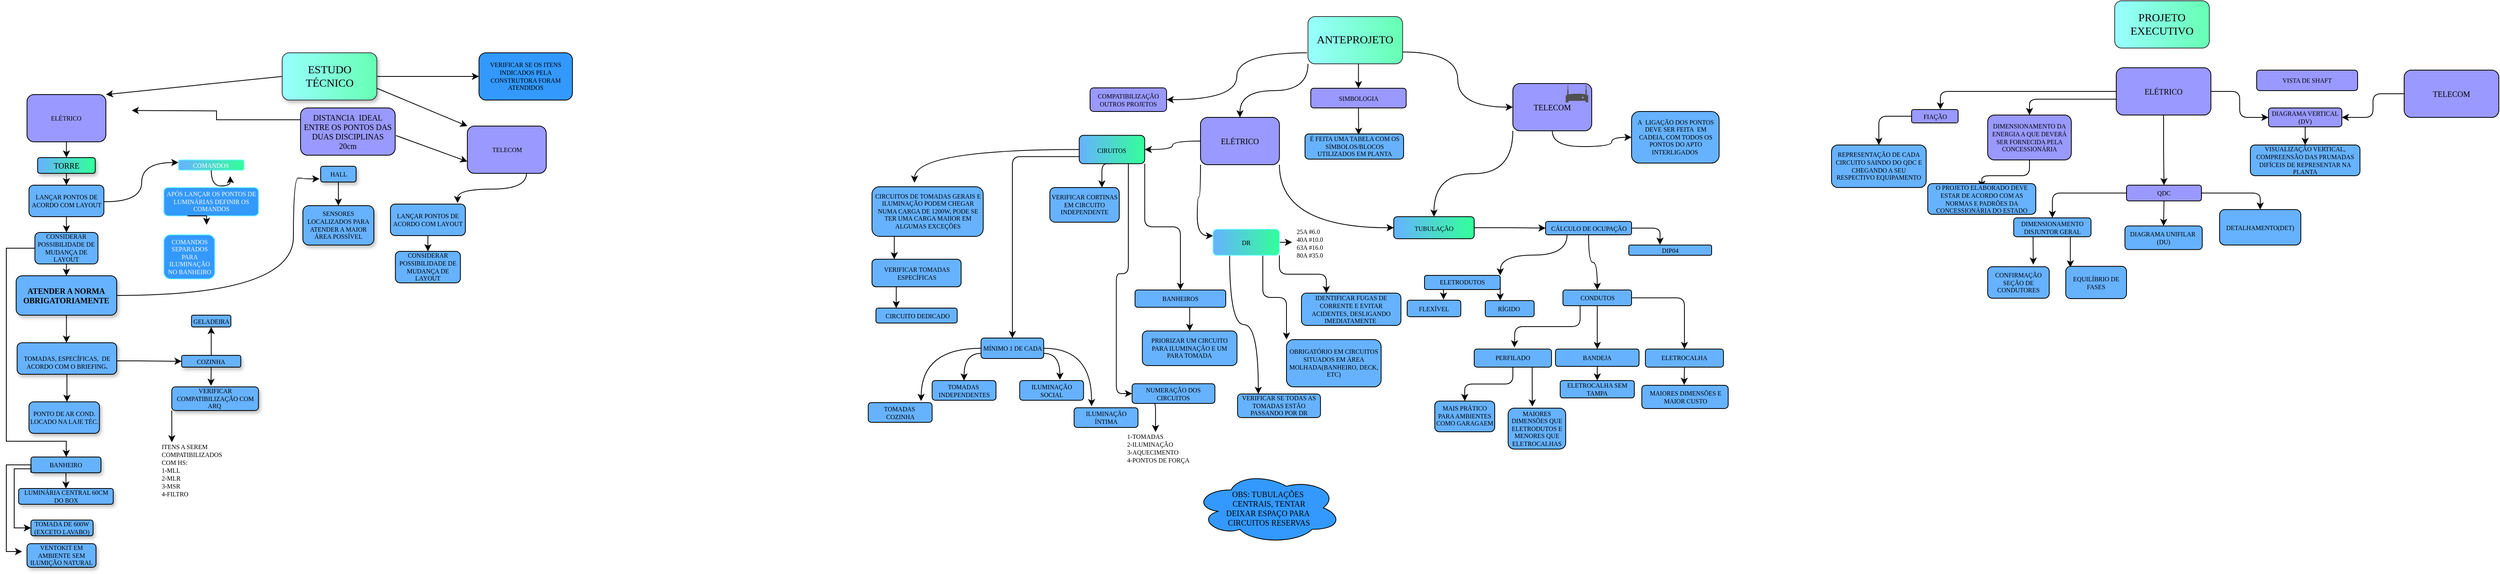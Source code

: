 <mxfile version="20.2.8" type="github">
  <diagram name="Page-1" id="74e2e168-ea6b-b213-b513-2b3c1d86103e">
    <mxGraphModel dx="2206" dy="-231" grid="0" gridSize="10" guides="1" tooltips="1" connect="1" arrows="1" fold="1" page="1" pageScale="1" pageWidth="1100" pageHeight="850" background="none" math="0" shadow="0">
      <root>
        <mxCell id="0" />
        <mxCell id="1" parent="0" />
        <mxCell id="77e6c97f196da883-8" value="ELÉTRICO" style="rounded=1;whiteSpace=wrap;html=1;shadow=0;labelBackgroundColor=none;strokeWidth=1;fontFamily=Verdana;fontSize=8;align=center;sketch=0;fillColor=#9999FF;gradientColor=none;gradientDirection=east;" parent="1" vertex="1">
          <mxGeometry x="-1056.77" y="995" width="100" height="60" as="geometry" />
        </mxCell>
        <mxCell id="77e6c97f196da883-12" value="CONSIDERAR POSSIBILIDADE DE MUDANÇA DE LAYOUT" style="rounded=1;whiteSpace=wrap;html=1;shadow=0;labelBackgroundColor=none;strokeWidth=1;fontFamily=Verdana;fontSize=8;align=center;fillColor=#66B2FF;gradientColor=none;gradientDirection=east;" parent="1" vertex="1">
          <mxGeometry x="-1046.77" y="1170" width="80" height="40" as="geometry" />
        </mxCell>
        <mxCell id="_DbIRMYSHlHVo-eN8sxW-10" value="LANÇAR PONTOS DE ACORDO COM LAYOUT" style="rounded=1;whiteSpace=wrap;html=1;shadow=0;labelBackgroundColor=none;strokeWidth=1;fontFamily=Verdana;fontSize=8;align=center;fillColor=#66B2FF;gradientColor=none;gradientDirection=east;" parent="1" vertex="1">
          <mxGeometry x="-1054.27" y="1110" width="95" height="40" as="geometry" />
        </mxCell>
        <mxCell id="_DbIRMYSHlHVo-eN8sxW-18" value="" style="endArrow=classic;html=1;rounded=0;exitX=0.5;exitY=1;exitDx=0;exitDy=0;entryX=0.5;entryY=0;entryDx=0;entryDy=0;" parent="1" source="77e6c97f196da883-8" target="_DbIRMYSHlHVo-eN8sxW-55" edge="1">
          <mxGeometry width="50" height="50" relative="1" as="geometry">
            <mxPoint x="-1016.77" y="1095" as="sourcePoint" />
            <mxPoint x="-966.77" y="1045" as="targetPoint" />
          </mxGeometry>
        </mxCell>
        <mxCell id="_DbIRMYSHlHVo-eN8sxW-19" value="" style="endArrow=classic;html=1;rounded=0;exitX=0.5;exitY=1;exitDx=0;exitDy=0;entryX=0.5;entryY=0;entryDx=0;entryDy=0;" parent="1" source="_DbIRMYSHlHVo-eN8sxW-10" target="77e6c97f196da883-12" edge="1">
          <mxGeometry width="50" height="50" relative="1" as="geometry">
            <mxPoint x="-766.77" y="1120" as="sourcePoint" />
            <mxPoint x="-716.77" y="1070" as="targetPoint" />
          </mxGeometry>
        </mxCell>
        <mxCell id="_DbIRMYSHlHVo-eN8sxW-25" value="&lt;font style=&quot;font-size: 10px;&quot; face=&quot;Verdana&quot;&gt;ATENDER A NORMA OBRIGATORIAMENTE&lt;/font&gt;" style="rounded=1;whiteSpace=wrap;html=1;shadow=1;sketch=0;glass=3;fontStyle=1;fontSize=8;fontFamily=Verdana;fillColor=#66B2FF;gradientColor=none;gradientDirection=east;" parent="1" vertex="1">
          <mxGeometry x="-1070.52" y="1225" width="127.5" height="50" as="geometry" />
        </mxCell>
        <mxCell id="_DbIRMYSHlHVo-eN8sxW-26" value="" style="endArrow=classic;html=1;rounded=0;exitX=0.5;exitY=1;exitDx=0;exitDy=0;entryX=0.5;entryY=0;entryDx=0;entryDy=0;" parent="1" source="77e6c97f196da883-12" target="_DbIRMYSHlHVo-eN8sxW-25" edge="1">
          <mxGeometry width="50" height="50" relative="1" as="geometry">
            <mxPoint x="-766.77" y="1220" as="sourcePoint" />
            <mxPoint x="-716.77" y="1170" as="targetPoint" />
          </mxGeometry>
        </mxCell>
        <mxCell id="_DbIRMYSHlHVo-eN8sxW-32" value="" style="endArrow=classic;html=1;rounded=0;exitX=0.5;exitY=1;exitDx=0;exitDy=0;" parent="1" source="_DbIRMYSHlHVo-eN8sxW-25" edge="1">
          <mxGeometry width="50" height="50" relative="1" as="geometry">
            <mxPoint x="-846.77" y="1280" as="sourcePoint" />
            <mxPoint x="-1006.77" y="1310" as="targetPoint" />
          </mxGeometry>
        </mxCell>
        <mxCell id="_DbIRMYSHlHVo-eN8sxW-66" value="" style="edgeStyle=orthogonalEdgeStyle;rounded=0;orthogonalLoop=1;jettySize=auto;html=1;fontFamily=Verdana;fontSize=7;" parent="1" source="_DbIRMYSHlHVo-eN8sxW-49" target="_DbIRMYSHlHVo-eN8sxW-65" edge="1">
          <mxGeometry relative="1" as="geometry">
            <Array as="points">
              <mxPoint x="-1005.77" y="1375" />
              <mxPoint x="-1005.77" y="1375" />
            </Array>
          </mxGeometry>
        </mxCell>
        <mxCell id="_DbIRMYSHlHVo-eN8sxW-49" value="&lt;h4&gt;&lt;font style=&quot;background-color: initial; font-weight: normal;&quot;&gt;&lt;br&gt;&lt;/font&gt;&lt;/h4&gt;&lt;h4&gt;&lt;font style=&quot;background-color: initial; font-weight: normal;&quot;&gt;TOMADAS, ESPECÍFICAS,&amp;nbsp; DE ACORDO COM O BRIEFING&lt;/font&gt;&lt;b style=&quot;background-color: initial;&quot;&gt;.&lt;/b&gt;&lt;br&gt;&lt;/h4&gt;&lt;div&gt;&lt;br style=&quot;font-family: Helvetica; font-size: 12px; text-align: left;&quot;&gt;&lt;/div&gt;" style="rounded=1;whiteSpace=wrap;html=1;shadow=1;glass=0;sketch=0;fillStyle=solid;fontFamily=Verdana;fontSize=8;fillColor=#66B2FF;gradientColor=none;gradientDirection=east;" parent="1" vertex="1">
          <mxGeometry x="-1069.27" y="1310" width="126.25" height="40" as="geometry" />
        </mxCell>
        <mxCell id="_DbIRMYSHlHVo-eN8sxW-55" value="&lt;font style=&quot;font-size: 10px;&quot; face=&quot;Verdana&quot;&gt;TORRE&lt;/font&gt;" style="rounded=1;whiteSpace=wrap;html=1;shadow=1;glass=0;sketch=0;fillStyle=solid;fontFamily=Tahoma;fontSize=14;fillColor=#66B2FF;gradientColor=#33FF99;gradientDirection=east;" parent="1" vertex="1">
          <mxGeometry x="-1043.33" y="1075" width="73.12" height="20" as="geometry" />
        </mxCell>
        <mxCell id="_DbIRMYSHlHVo-eN8sxW-56" style="edgeStyle=orthogonalEdgeStyle;rounded=0;orthogonalLoop=1;jettySize=auto;html=1;exitX=0.5;exitY=1;exitDx=0;exitDy=0;fontFamily=Verdana;fontSize=8;entryX=0.5;entryY=0;entryDx=0;entryDy=0;" parent="1" source="_DbIRMYSHlHVo-eN8sxW-55" target="_DbIRMYSHlHVo-eN8sxW-10" edge="1">
          <mxGeometry relative="1" as="geometry">
            <mxPoint x="-936.77" y="1115" as="targetPoint" />
          </mxGeometry>
        </mxCell>
        <mxCell id="_DbIRMYSHlHVo-eN8sxW-65" value="PONTO DE AR COND. LOCADO NA LAJE TÉC." style="rounded=1;whiteSpace=wrap;html=1;shadow=1;glass=0;sketch=0;fillStyle=solid;fontFamily=Verdana;fontSize=8;align=center;fillColor=#66B2FF;gradientColor=none;gradientDirection=east;" parent="1" vertex="1">
          <mxGeometry x="-1054.27" y="1385" width="89.37" height="40" as="geometry" />
        </mxCell>
        <mxCell id="_DbIRMYSHlHVo-eN8sxW-69" value="&lt;font style=&quot;font-size: 8px;&quot;&gt;BANHEIRO&lt;/font&gt;" style="rounded=1;whiteSpace=wrap;html=1;shadow=1;glass=0;sketch=0;fillStyle=solid;fontFamily=Verdana;fontSize=8;fillColor=#66B2FF;gradientColor=none;gradientDirection=east;" parent="1" vertex="1">
          <mxGeometry x="-1051.77" y="1455" width="88.77" height="20" as="geometry" />
        </mxCell>
        <mxCell id="_DbIRMYSHlHVo-eN8sxW-73" style="edgeStyle=orthogonalEdgeStyle;rounded=0;orthogonalLoop=1;jettySize=auto;html=1;fontFamily=Verdana;fontSize=7;exitX=0;exitY=0.5;exitDx=0;exitDy=0;" parent="1" source="77e6c97f196da883-12" target="_DbIRMYSHlHVo-eN8sxW-69" edge="1">
          <mxGeometry relative="1" as="geometry">
            <mxPoint x="-963.02" y="1475" as="targetPoint" />
            <mxPoint x="-1043.02" y="1085" as="sourcePoint" />
            <Array as="points">
              <mxPoint x="-1083" y="1190" />
              <mxPoint x="-1083" y="1435" />
              <mxPoint x="-1007" y="1435" />
            </Array>
          </mxGeometry>
        </mxCell>
        <mxCell id="_DbIRMYSHlHVo-eN8sxW-75" value="LUMINÁRIA CENTRAL 60CM DO BOX" style="rounded=1;whiteSpace=wrap;html=1;shadow=1;glass=0;sketch=0;fillStyle=solid;fontFamily=Verdana;fontSize=8;fillColor=#66B2FF;gradientColor=none;gradientDirection=east;" parent="1" vertex="1">
          <mxGeometry x="-1067.38" y="1495" width="120" height="20" as="geometry" />
        </mxCell>
        <mxCell id="_DbIRMYSHlHVo-eN8sxW-77" value="VENTOKIT EM AMBIENTE SEM ILUMIÇÃO NATURAL" style="rounded=1;whiteSpace=wrap;html=1;shadow=1;glass=0;sketch=0;fillStyle=solid;fontFamily=Verdana;fontSize=8;fillColor=#66B2FF;gradientColor=none;gradientDirection=east;" parent="1" vertex="1">
          <mxGeometry x="-1056.77" y="1565" width="87.52" height="30" as="geometry" />
        </mxCell>
        <mxCell id="_DbIRMYSHlHVo-eN8sxW-76" style="edgeStyle=orthogonalEdgeStyle;rounded=0;orthogonalLoop=1;jettySize=auto;html=1;exitX=0;exitY=1;exitDx=0;exitDy=0;fontFamily=Verdana;fontSize=8;" parent="1" source="_DbIRMYSHlHVo-eN8sxW-69" edge="1">
          <mxGeometry relative="1" as="geometry">
            <mxPoint x="-1063" y="1575" as="targetPoint" />
            <Array as="points">
              <mxPoint x="-1052" y="1465" />
              <mxPoint x="-1083" y="1465" />
              <mxPoint x="-1083" y="1575" />
            </Array>
          </mxGeometry>
        </mxCell>
        <mxCell id="_DbIRMYSHlHVo-eN8sxW-79" value="TOMADA DE 600W (EXCETO LAVABO)" style="rounded=1;whiteSpace=wrap;html=1;shadow=1;glass=0;sketch=0;fillStyle=solid;fontFamily=Verdana;fontSize=8;fillColor=#66B2FF;gradientColor=none;gradientDirection=east;" parent="1" vertex="1">
          <mxGeometry x="-1051.77" y="1535" width="78.77" height="20" as="geometry" />
        </mxCell>
        <mxCell id="_DbIRMYSHlHVo-eN8sxW-78" style="edgeStyle=orthogonalEdgeStyle;rounded=0;orthogonalLoop=1;jettySize=auto;html=1;exitX=0;exitY=0.75;exitDx=0;exitDy=0;fontFamily=Verdana;fontSize=8;entryX=0;entryY=0.5;entryDx=0;entryDy=0;" parent="1" source="_DbIRMYSHlHVo-eN8sxW-69" target="_DbIRMYSHlHVo-eN8sxW-79" edge="1">
          <mxGeometry relative="1" as="geometry">
            <mxPoint x="-1073" y="1555" as="targetPoint" />
            <Array as="points">
              <mxPoint x="-1073" y="1470" />
              <mxPoint x="-1073" y="1545" />
            </Array>
          </mxGeometry>
        </mxCell>
        <mxCell id="_DbIRMYSHlHVo-eN8sxW-74" style="edgeStyle=orthogonalEdgeStyle;rounded=0;orthogonalLoop=1;jettySize=auto;html=1;exitX=0.5;exitY=1;exitDx=0;exitDy=0;fontFamily=Verdana;fontSize=8;entryX=0.5;entryY=0;entryDx=0;entryDy=0;" parent="1" source="_DbIRMYSHlHVo-eN8sxW-69" target="_DbIRMYSHlHVo-eN8sxW-75" edge="1">
          <mxGeometry relative="1" as="geometry">
            <mxPoint x="-997.379" y="1455" as="targetPoint" />
          </mxGeometry>
        </mxCell>
        <mxCell id="_DbIRMYSHlHVo-eN8sxW-250" style="edgeStyle=orthogonalEdgeStyle;curved=1;orthogonalLoop=1;jettySize=auto;html=1;exitX=1;exitY=0.5;exitDx=0;exitDy=0;entryX=0;entryY=0.25;entryDx=0;entryDy=0;fontFamily=Verdana;fontSize=8;fontColor=#FFFAFD;" parent="1" target="_DbIRMYSHlHVo-eN8sxW-248" edge="1">
          <mxGeometry relative="1" as="geometry">
            <mxPoint x="-959" y="1131" as="sourcePoint" />
          </mxGeometry>
        </mxCell>
        <mxCell id="_DbIRMYSHlHVo-eN8sxW-248" value="COMANDOS" style="rounded=1;whiteSpace=wrap;html=1;strokeColor=#66FFFF;fontFamily=Verdana;fontSize=8;fontColor=#FFFAFD;fillColor=#66B2FF;gradientColor=#33FF99;gradientDirection=east;" parent="1" vertex="1">
          <mxGeometry x="-864.75" y="1078" width="83" height="13" as="geometry" />
        </mxCell>
        <mxCell id="_DbIRMYSHlHVo-eN8sxW-86" value="COZINHA" style="rounded=1;whiteSpace=wrap;html=1;shadow=1;glass=0;sketch=0;fillStyle=solid;fontFamily=Verdana;fontSize=8;fillColor=#66B2FF;gradientColor=none;gradientDirection=east;" parent="1" vertex="1">
          <mxGeometry x="-860.75" y="1326" width="75" height="15" as="geometry" />
        </mxCell>
        <mxCell id="_DbIRMYSHlHVo-eN8sxW-91" value="VERIFICAR COMPATIBILIZAÇÃO COM ARQ&amp;nbsp;" style="rounded=1;whiteSpace=wrap;html=1;shadow=1;glass=0;sketch=0;fillStyle=solid;fontFamily=Verdana;fontSize=8;fillColor=#66B2FF;gradientColor=none;gradientDirection=east;" parent="1" vertex="1">
          <mxGeometry x="-873.25" y="1366" width="110" height="30" as="geometry" />
        </mxCell>
        <mxCell id="_DbIRMYSHlHVo-eN8sxW-90" style="edgeStyle=orthogonalEdgeStyle;rounded=0;orthogonalLoop=1;jettySize=auto;html=1;exitX=0.5;exitY=1;exitDx=0;exitDy=0;fontFamily=Verdana;fontSize=8;entryX=0.452;entryY=-0.044;entryDx=0;entryDy=0;entryPerimeter=0;" parent="1" source="_DbIRMYSHlHVo-eN8sxW-86" target="_DbIRMYSHlHVo-eN8sxW-91" edge="1">
          <mxGeometry relative="1" as="geometry">
            <mxPoint x="-794.155" y="1372" as="targetPoint" />
          </mxGeometry>
        </mxCell>
        <mxCell id="_DbIRMYSHlHVo-eN8sxW-127" value="&lt;font style=&quot;font-size: 8px;&quot; face=&quot;Verdana&quot;&gt;GELADEIRA&lt;/font&gt;" style="rounded=1;whiteSpace=wrap;html=1;fontSize=8;fontFamily=Verdana;fillColor=#66B2FF;gradientColor=none;gradientDirection=east;" parent="1" vertex="1">
          <mxGeometry x="-848.25" y="1275" width="50" height="15" as="geometry" />
        </mxCell>
        <mxCell id="_DbIRMYSHlHVo-eN8sxW-128" style="edgeStyle=orthogonalEdgeStyle;rounded=0;orthogonalLoop=1;jettySize=auto;html=1;entryX=0.5;entryY=1;entryDx=0;entryDy=0;fontFamily=Verdana;fontSize=8;" parent="1" source="_DbIRMYSHlHVo-eN8sxW-86" target="_DbIRMYSHlHVo-eN8sxW-127" edge="1">
          <mxGeometry relative="1" as="geometry" />
        </mxCell>
        <mxCell id="_DbIRMYSHlHVo-eN8sxW-62" value="ITENS A SEREM &#xa;COMPATIBILIZADOS&#xa;COM HS:&#xa;1-MLL&#xa;2-MLR&#xa;3-MSR&#xa;4-FILTRO&#xa;" style="text;strokeColor=none;fillColor=none;align=left;verticalAlign=middle;spacingLeft=4;spacingRight=4;overflow=hidden;points=[[0,0.5],[1,0.5]];portConstraint=eastwest;rotatable=0;shadow=1;glass=0;sketch=0;fillStyle=solid;fontFamily=Verdana;fontSize=8;" parent="1" vertex="1">
          <mxGeometry x="-892" y="1436" width="96.25" height="75" as="geometry" />
        </mxCell>
        <mxCell id="_DbIRMYSHlHVo-eN8sxW-93" style="edgeStyle=orthogonalEdgeStyle;rounded=0;orthogonalLoop=1;jettySize=auto;html=1;exitX=0;exitY=1;exitDx=0;exitDy=0;entryX=0.196;entryY=0.004;entryDx=0;entryDy=0;entryPerimeter=0;fontFamily=Verdana;fontSize=8;" parent="1" source="_DbIRMYSHlHVo-eN8sxW-91" target="_DbIRMYSHlHVo-eN8sxW-62" edge="1">
          <mxGeometry relative="1" as="geometry" />
        </mxCell>
        <mxCell id="_DbIRMYSHlHVo-eN8sxW-256" value="APÓS LANÇAR OS PONTOS DE LUMINÁRIAS DEFINIR OS COMANDOS" style="rounded=1;whiteSpace=wrap;html=1;strokeColor=#66FFFF;fontFamily=Verdana;fontSize=8;fontColor=#FFFAFD;fillColor=#3399FF;gradientColor=none;gradientDirection=east;" parent="1" vertex="1">
          <mxGeometry x="-883.25" y="1113" width="120" height="36" as="geometry" />
        </mxCell>
        <mxCell id="_DbIRMYSHlHVo-eN8sxW-262" value="COMANDOS SEPARADOS PARA ILUMINAÇÃO NO BANHEIRO" style="rounded=1;whiteSpace=wrap;html=1;strokeColor=#66FFFF;fontFamily=Verdana;fontSize=8;fontColor=#FFFAFD;fillColor=#3399FF;gradientColor=none;gradientDirection=east;" parent="1" vertex="1">
          <mxGeometry x="-883.25" y="1173" width="64.5" height="56" as="geometry" />
        </mxCell>
        <mxCell id="_DbIRMYSHlHVo-eN8sxW-41" value="&lt;font style=&quot;font-size: 8px;&quot; face=&quot;Verdana&quot;&gt;SENSORES LOCALIZADOS PARA ATENDER A MAIOR ÁREA POSSÍVEL&lt;/font&gt;" style="rounded=1;whiteSpace=wrap;html=1;shadow=1;glass=0;sketch=0;fontFamily=Verdana;fontSize=8;fillColor=#66B2FF;gradientColor=none;gradientDirection=east;" parent="1" vertex="1">
          <mxGeometry x="-707" y="1136" width="90" height="50" as="geometry" />
        </mxCell>
        <mxCell id="_DbIRMYSHlHVo-eN8sxW-42" value="&lt;font face=&quot;Verdana&quot; style=&quot;font-size: 14px;&quot;&gt;ESTUDO TÉCNICO&lt;/font&gt;" style="rounded=1;whiteSpace=wrap;html=1;shadow=1;glass=0;sketch=0;fontFamily=Tahoma;fontSize=10;fillColor=#99FFFF;strokeColor=#36393d;gradientColor=#66FFB3;gradientDirection=east;fontColor=#000000;" parent="1" vertex="1">
          <mxGeometry x="-733.25" y="942" width="120" height="60" as="geometry" />
        </mxCell>
        <mxCell id="_DbIRMYSHlHVo-eN8sxW-59" style="edgeStyle=orthogonalEdgeStyle;rounded=0;orthogonalLoop=1;jettySize=auto;html=1;exitX=0.5;exitY=1;exitDx=0;exitDy=0;entryX=0.5;entryY=0;entryDx=0;entryDy=0;fontFamily=Verdana;fontSize=8;" parent="1" source="_DbIRMYSHlHVo-eN8sxW-58" target="_DbIRMYSHlHVo-eN8sxW-41" edge="1">
          <mxGeometry relative="1" as="geometry" />
        </mxCell>
        <mxCell id="_DbIRMYSHlHVo-eN8sxW-58" value="HALL" style="rounded=1;whiteSpace=wrap;html=1;shadow=1;glass=0;sketch=0;fillStyle=solid;fontFamily=Verdana;fontSize=8;fillColor=#66B2FF;gradientColor=none;gradientDirection=east;" parent="1" vertex="1">
          <mxGeometry x="-684.5" y="1086" width="45" height="20" as="geometry" />
        </mxCell>
        <mxCell id="_DbIRMYSHlHVo-eN8sxW-36" value="&lt;font face=&quot;Tahoma&quot; style=&quot;font-size: 10px;&quot;&gt;DISTANCIA&amp;nbsp; IDEAL ENTRE OS PONTOS DAS DUAS DISCIPLINAS&lt;br&gt;20cm&lt;br&gt;&lt;/font&gt;" style="rounded=1;whiteSpace=wrap;html=1;shadow=0;glass=0;sketch=0;fontFamily=Verdana;fontSize=8;fillColor=#9999FF;labelBackgroundColor=none;strokeWidth=1;gradientColor=none;gradientDirection=east;" parent="1" vertex="1">
          <mxGeometry x="-710" y="1012" width="120" height="60" as="geometry" />
        </mxCell>
        <mxCell id="_DbIRMYSHlHVo-eN8sxW-11" value="LANÇAR PONTOS DE ACORDO COM LAYOUT" style="rounded=1;whiteSpace=wrap;html=1;shadow=0;labelBackgroundColor=none;strokeWidth=1;fontFamily=Verdana;fontSize=8;align=center;fillColor=#66B2FF;gradientColor=none;gradientDirection=east;" parent="1" vertex="1">
          <mxGeometry x="-596" y="1134" width="95" height="40" as="geometry" />
        </mxCell>
        <mxCell id="_DbIRMYSHlHVo-eN8sxW-12" value="CONSIDERAR POSSIBILIDADE DE MUDANÇA DE LAYOUT" style="rounded=1;whiteSpace=wrap;html=1;shadow=0;labelBackgroundColor=none;strokeWidth=1;fontFamily=Verdana;fontSize=8;align=center;fillColor=#66B2FF;gradientColor=none;gradientDirection=east;" parent="1" vertex="1">
          <mxGeometry x="-589.75" y="1194" width="82.5" height="40" as="geometry" />
        </mxCell>
        <mxCell id="_DbIRMYSHlHVo-eN8sxW-16" value="" style="endArrow=classic;html=1;rounded=0;exitX=0.5;exitY=1;exitDx=0;exitDy=0;entryX=0.5;entryY=0;entryDx=0;entryDy=0;" parent="1" source="_DbIRMYSHlHVo-eN8sxW-11" target="_DbIRMYSHlHVo-eN8sxW-12" edge="1">
          <mxGeometry width="50" height="50" relative="1" as="geometry">
            <mxPoint x="-638.5" y="1144" as="sourcePoint" />
            <mxPoint x="-588.5" y="1094" as="targetPoint" />
          </mxGeometry>
        </mxCell>
        <mxCell id="77e6c97f196da883-11" value="TELECOM" style="rounded=1;whiteSpace=wrap;html=1;shadow=0;labelBackgroundColor=none;strokeWidth=1;fontFamily=Verdana;fontSize=8;align=center;fillColor=#9999FF;sketch=0;gradientColor=none;gradientDirection=east;" parent="1" vertex="1">
          <mxGeometry x="-498.5" y="1035" width="100" height="60" as="geometry" />
        </mxCell>
        <mxCell id="77e6c97f196da883-15" value="VERIFICAR SE OS ITENS INDICADOS PELA CONSTRUTORA FORAM ATENDIDOS" style="rounded=1;whiteSpace=wrap;html=1;shadow=0;labelBackgroundColor=none;strokeWidth=1;fontFamily=Verdana;fontSize=8;align=center;fillColor=#3399FF;" parent="1" vertex="1">
          <mxGeometry x="-483.75" y="942" width="118.5" height="60" as="geometry" />
        </mxCell>
        <mxCell id="QsrUI3fO2fAxIIPYA9e1-78" style="edgeStyle=orthogonalEdgeStyle;rounded=1;orthogonalLoop=1;jettySize=auto;html=1;exitX=0.75;exitY=1;exitDx=0;exitDy=0;entryX=0;entryY=0.5;entryDx=0;entryDy=0;fontFamily=Verdana;fontSize=10;" edge="1" parent="1" source="_DbIRMYSHlHVo-eN8sxW-138" target="_DbIRMYSHlHVo-eN8sxW-193">
          <mxGeometry relative="1" as="geometry" />
        </mxCell>
        <mxCell id="QsrUI3fO2fAxIIPYA9e1-153" style="edgeStyle=orthogonalEdgeStyle;rounded=1;orthogonalLoop=1;jettySize=auto;html=1;exitX=0.5;exitY=1;exitDx=0;exitDy=0;entryX=0.75;entryY=0;entryDx=0;entryDy=0;fontFamily=Verdana;fontSize=10;" edge="1" parent="1" source="_DbIRMYSHlHVo-eN8sxW-138" target="_DbIRMYSHlHVo-eN8sxW-245">
          <mxGeometry relative="1" as="geometry" />
        </mxCell>
        <mxCell id="QsrUI3fO2fAxIIPYA9e1-155" style="edgeStyle=orthogonalEdgeStyle;rounded=1;orthogonalLoop=1;jettySize=auto;html=1;exitX=1;exitY=1;exitDx=0;exitDy=0;fontFamily=Verdana;fontSize=10;" edge="1" parent="1" source="_DbIRMYSHlHVo-eN8sxW-138" target="QsrUI3fO2fAxIIPYA9e1-21">
          <mxGeometry relative="1" as="geometry" />
        </mxCell>
        <mxCell id="QsrUI3fO2fAxIIPYA9e1-158" style="edgeStyle=orthogonalEdgeStyle;orthogonalLoop=1;jettySize=auto;html=1;exitX=0;exitY=0.75;exitDx=0;exitDy=0;entryX=0.5;entryY=0;entryDx=0;entryDy=0;fontFamily=Verdana;fontSize=10;rounded=1;" edge="1" parent="1" source="_DbIRMYSHlHVo-eN8sxW-138" target="_DbIRMYSHlHVo-eN8sxW-150">
          <mxGeometry relative="1" as="geometry" />
        </mxCell>
        <mxCell id="_DbIRMYSHlHVo-eN8sxW-138" value="&lt;font style=&quot;font-size: 8px;&quot; face=&quot;Verdana&quot;&gt;CIRUITOS&lt;/font&gt;" style="rounded=1;whiteSpace=wrap;html=1;fontFamily=Tahoma;fontSize=14;gradientColor=#33FF99;gradientDirection=east;fillColor=#66B2FF;" parent="1" vertex="1">
          <mxGeometry x="277.25" y="1046.75" width="83" height="36" as="geometry" />
        </mxCell>
        <mxCell id="_DbIRMYSHlHVo-eN8sxW-243" value="&amp;nbsp;CIRCUITO DEDICADO" style="rounded=1;whiteSpace=wrap;html=1;strokeColor=default;fontFamily=Verdana;fontSize=8;fontColor=default;fillColor=#66B2FF;gradientColor=none;gradientDirection=east;" parent="1" vertex="1">
          <mxGeometry x="19.5" y="1266" width="103" height="19" as="geometry" />
        </mxCell>
        <mxCell id="QsrUI3fO2fAxIIPYA9e1-157" style="edgeStyle=orthogonalEdgeStyle;rounded=0;orthogonalLoop=1;jettySize=auto;html=1;exitX=0.25;exitY=1;exitDx=0;exitDy=0;entryX=0.25;entryY=0;entryDx=0;entryDy=0;fontFamily=Verdana;fontSize=10;" edge="1" parent="1" source="_DbIRMYSHlHVo-eN8sxW-244" target="_DbIRMYSHlHVo-eN8sxW-243">
          <mxGeometry relative="1" as="geometry" />
        </mxCell>
        <mxCell id="_DbIRMYSHlHVo-eN8sxW-244" value="VERIFICAR TOMADAS ESPECÍFICAS" style="rounded=1;whiteSpace=wrap;html=1;strokeColor=default;fontFamily=Verdana;fontSize=8;fontColor=default;fillColor=#66B2FF;gradientColor=none;gradientDirection=east;" parent="1" vertex="1">
          <mxGeometry x="14.5" y="1204" width="113" height="35" as="geometry" />
        </mxCell>
        <mxCell id="_DbIRMYSHlHVo-eN8sxW-245" value="VERIFICAR CORTINAS EM CIRCUITO INDEPENDENTE" style="rounded=1;whiteSpace=wrap;html=1;strokeColor=default;fontFamily=Verdana;fontSize=8;fontColor=default;fillColor=#66B2FF;gradientColor=none;gradientDirection=east;" parent="1" vertex="1">
          <mxGeometry x="240" y="1113" width="88" height="44" as="geometry" />
        </mxCell>
        <mxCell id="_DbIRMYSHlHVo-eN8sxW-217" style="edgeStyle=orthogonalEdgeStyle;curved=1;orthogonalLoop=1;jettySize=auto;html=1;exitX=0;exitY=0.5;exitDx=0;exitDy=0;fontFamily=Verdana;fontSize=8;fontColor=#000000;entryX=0.855;entryY=0.01;entryDx=0;entryDy=0;entryPerimeter=0;" parent="1" source="_DbIRMYSHlHVo-eN8sxW-138" edge="1">
          <mxGeometry relative="1" as="geometry">
            <mxPoint x="68.365" y="1106.85" as="targetPoint" />
          </mxGeometry>
        </mxCell>
        <mxCell id="QsrUI3fO2fAxIIPYA9e1-114" style="edgeStyle=orthogonalEdgeStyle;orthogonalLoop=1;jettySize=auto;html=1;exitX=1;exitY=1;exitDx=0;exitDy=0;entryX=0;entryY=0.5;entryDx=0;entryDy=0;curved=1;" edge="1" parent="1" source="_DbIRMYSHlHVo-eN8sxW-148" target="QsrUI3fO2fAxIIPYA9e1-4">
          <mxGeometry relative="1" as="geometry" />
        </mxCell>
        <mxCell id="QsrUI3fO2fAxIIPYA9e1-138" style="edgeStyle=orthogonalEdgeStyle;curved=1;orthogonalLoop=1;jettySize=auto;html=1;exitX=0;exitY=0.5;exitDx=0;exitDy=0;entryX=1;entryY=0.5;entryDx=0;entryDy=0;fontFamily=Verdana;fontSize=10;" edge="1" parent="1" source="_DbIRMYSHlHVo-eN8sxW-148" target="_DbIRMYSHlHVo-eN8sxW-138">
          <mxGeometry relative="1" as="geometry" />
        </mxCell>
        <mxCell id="QsrUI3fO2fAxIIPYA9e1-139" style="edgeStyle=orthogonalEdgeStyle;curved=1;orthogonalLoop=1;jettySize=auto;html=1;exitX=0;exitY=1;exitDx=0;exitDy=0;entryX=0;entryY=0.25;entryDx=0;entryDy=0;fontFamily=Verdana;fontSize=10;" edge="1" parent="1" source="_DbIRMYSHlHVo-eN8sxW-148" target="_DbIRMYSHlHVo-eN8sxW-206">
          <mxGeometry relative="1" as="geometry" />
        </mxCell>
        <mxCell id="_DbIRMYSHlHVo-eN8sxW-148" value="&lt;font style=&quot;font-size: 10px;&quot;&gt;ELÉTRICO&lt;/font&gt;" style="rounded=1;whiteSpace=wrap;html=1;shadow=0;labelBackgroundColor=none;strokeWidth=1;fontFamily=Verdana;fontSize=8;align=center;sketch=0;fillColor=#9999FF;gradientColor=none;gradientDirection=east;" parent="1" vertex="1">
          <mxGeometry x="431" y="1024" width="100" height="60" as="geometry" />
        </mxCell>
        <mxCell id="_DbIRMYSHlHVo-eN8sxW-161" value="ILUMINAÇÃO SOCIAL" style="rounded=1;whiteSpace=wrap;html=1;fontFamily=Verdana;fontSize=8;fillColor=#66B2FF;gradientColor=none;gradientDirection=east;" parent="1" vertex="1">
          <mxGeometry x="201.75" y="1358" width="81" height="25" as="geometry" />
        </mxCell>
        <mxCell id="_DbIRMYSHlHVo-eN8sxW-165" style="edgeStyle=orthogonalEdgeStyle;orthogonalLoop=1;jettySize=auto;html=1;exitX=1;exitY=0.75;exitDx=0;exitDy=0;fontFamily=Verdana;fontSize=8;curved=1;" parent="1" source="_DbIRMYSHlHVo-eN8sxW-150" edge="1">
          <mxGeometry relative="1" as="geometry">
            <mxPoint x="252.75" y="1357" as="targetPoint" />
          </mxGeometry>
        </mxCell>
        <mxCell id="QsrUI3fO2fAxIIPYA9e1-152" style="edgeStyle=orthogonalEdgeStyle;rounded=1;orthogonalLoop=1;jettySize=auto;html=1;exitX=0.25;exitY=1;exitDx=0;exitDy=0;entryX=0.378;entryY=0.009;entryDx=0;entryDy=0;entryPerimeter=0;fontFamily=Verdana;fontSize=10;" edge="1" parent="1" source="_DbIRMYSHlHVo-eN8sxW-193" target="_DbIRMYSHlHVo-eN8sxW-196">
          <mxGeometry relative="1" as="geometry" />
        </mxCell>
        <mxCell id="_DbIRMYSHlHVo-eN8sxW-193" value="NUMERAÇÃO DOS CIRCUITOS" style="rounded=1;whiteSpace=wrap;html=1;fontFamily=Verdana;fontSize=8;fontColor=default;fillColor=#66B2FF;gradientColor=none;gradientDirection=east;" parent="1" vertex="1">
          <mxGeometry x="344.25" y="1362" width="105" height="25" as="geometry" />
        </mxCell>
        <mxCell id="_DbIRMYSHlHVo-eN8sxW-196" value="1-TOMADAS&#xa;2-ILUMINAÇÃO&#xa;3-AQUECIMENTO&#xa;4-PONTOS DE FORÇA&#xa;" style="text;strokeColor=none;fillColor=none;align=left;verticalAlign=middle;spacingLeft=4;spacingRight=4;overflow=hidden;points=[[0,0.5],[1,0.5]];portConstraint=eastwest;rotatable=0;shadow=1;glass=0;sketch=0;fillStyle=solid;fontFamily=Verdana;fontSize=8;" parent="1" vertex="1">
          <mxGeometry x="332" y="1422.94" width="111" height="45" as="geometry" />
        </mxCell>
        <mxCell id="_DbIRMYSHlHVo-eN8sxW-202" value="PRIORIZAR UM CIRCUITO PARA ILUMINAÇÃO E UM PARA TOMADA" style="rounded=1;whiteSpace=wrap;html=1;fontFamily=Verdana;fontSize=8;fontColor=default;fillColor=#66B2FF;gradientColor=none;gradientDirection=east;" parent="1" vertex="1">
          <mxGeometry x="357.25" y="1295" width="120" height="44" as="geometry" />
        </mxCell>
        <mxCell id="_DbIRMYSHlHVo-eN8sxW-208" style="edgeStyle=orthogonalEdgeStyle;orthogonalLoop=1;jettySize=auto;html=1;exitX=0.5;exitY=1;exitDx=0;exitDy=0;entryX=0.5;entryY=0;entryDx=0;entryDy=0;fontFamily=Verdana;fontSize=8;fontColor=#000000;rounded=0;" parent="1" target="_DbIRMYSHlHVo-eN8sxW-202" edge="1">
          <mxGeometry relative="1" as="geometry">
            <mxPoint x="433.25" y="1263" as="sourcePoint" />
          </mxGeometry>
        </mxCell>
        <mxCell id="_DbIRMYSHlHVo-eN8sxW-163" value="ILUMINAÇÃO ÍNTIMA" style="rounded=1;whiteSpace=wrap;html=1;fontFamily=Verdana;fontSize=8;fillColor=#66B2FF;gradientColor=none;gradientDirection=east;" parent="1" vertex="1">
          <mxGeometry x="270.75" y="1392.5" width="81" height="25" as="geometry" />
        </mxCell>
        <mxCell id="QsrUI3fO2fAxIIPYA9e1-140" style="edgeStyle=orthogonalEdgeStyle;curved=1;orthogonalLoop=1;jettySize=auto;html=1;exitX=0.25;exitY=1;exitDx=0;exitDy=0;entryX=0.25;entryY=0;entryDx=0;entryDy=0;fontFamily=Verdana;fontSize=10;" edge="1" parent="1" source="_DbIRMYSHlHVo-eN8sxW-206" target="_DbIRMYSHlHVo-eN8sxW-214">
          <mxGeometry relative="1" as="geometry" />
        </mxCell>
        <mxCell id="QsrUI3fO2fAxIIPYA9e1-148" style="edgeStyle=orthogonalEdgeStyle;rounded=0;orthogonalLoop=1;jettySize=auto;html=1;exitX=1;exitY=0.5;exitDx=0;exitDy=0;entryX=0;entryY=0.403;entryDx=0;entryDy=0;entryPerimeter=0;fontFamily=Verdana;fontSize=10;" edge="1" parent="1" source="_DbIRMYSHlHVo-eN8sxW-206" target="_DbIRMYSHlHVo-eN8sxW-252">
          <mxGeometry relative="1" as="geometry" />
        </mxCell>
        <mxCell id="QsrUI3fO2fAxIIPYA9e1-150" style="edgeStyle=orthogonalEdgeStyle;rounded=1;orthogonalLoop=1;jettySize=auto;html=1;exitX=1;exitY=1;exitDx=0;exitDy=0;entryX=0.25;entryY=0;entryDx=0;entryDy=0;fontFamily=Verdana;fontSize=10;" edge="1" parent="1" source="_DbIRMYSHlHVo-eN8sxW-206" target="_DbIRMYSHlHVo-eN8sxW-225">
          <mxGeometry relative="1" as="geometry" />
        </mxCell>
        <mxCell id="QsrUI3fO2fAxIIPYA9e1-151" style="edgeStyle=orthogonalEdgeStyle;rounded=1;orthogonalLoop=1;jettySize=auto;html=1;exitX=0.75;exitY=1;exitDx=0;exitDy=0;entryX=0;entryY=0;entryDx=0;entryDy=0;fontFamily=Verdana;fontSize=10;" edge="1" parent="1" source="_DbIRMYSHlHVo-eN8sxW-206" target="_DbIRMYSHlHVo-eN8sxW-216">
          <mxGeometry relative="1" as="geometry" />
        </mxCell>
        <mxCell id="_DbIRMYSHlHVo-eN8sxW-206" value="DR" style="rounded=1;whiteSpace=wrap;html=1;fontFamily=Verdana;fontSize=8;fontColor=#000000;fillColor=#66B2FF;gradientColor=#33FF99;gradientDirection=east;strokeColor=#66FFFF;" parent="1" vertex="1">
          <mxGeometry x="446.88" y="1166" width="84.12" height="33" as="geometry" />
        </mxCell>
        <mxCell id="_DbIRMYSHlHVo-eN8sxW-214" value="VERIFICAR SE TODAS AS TOMADAS ESTÃO PASSANDO POR DR" style="rounded=1;whiteSpace=wrap;html=1;strokeColor=default;fontFamily=Verdana;fontSize=8;fontColor=default;fillColor=#66B2FF;gradientColor=none;gradientDirection=east;" parent="1" vertex="1">
          <mxGeometry x="478" y="1375" width="105.12" height="30" as="geometry" />
        </mxCell>
        <mxCell id="_DbIRMYSHlHVo-eN8sxW-216" value="OBRIGATÓRIO EM CIRCUITOS SITUADOS EM ÁREA MOLHADA(BANHEIRO, DECK, ETC)" style="rounded=1;whiteSpace=wrap;html=1;strokeColor=default;fontFamily=Verdana;fontSize=8;fontColor=default;fillColor=#66B2FF;gradientColor=none;gradientDirection=east;" parent="1" vertex="1">
          <mxGeometry x="540" y="1306" width="120" height="60" as="geometry" />
        </mxCell>
        <mxCell id="_DbIRMYSHlHVo-eN8sxW-225" value="IDENTIFICAR FUGAS DE CORRENTE E EVITAR ACIDENTES, DESLIGANDO IMEDIATAMENTE&amp;nbsp;" style="rounded=1;whiteSpace=wrap;html=1;strokeColor=default;fontFamily=Verdana;fontSize=8;fontColor=default;fillColor=#66B2FF;gradientColor=none;gradientDirection=east;" parent="1" vertex="1">
          <mxGeometry x="559" y="1247" width="126.12" height="41" as="geometry" />
        </mxCell>
        <mxCell id="_DbIRMYSHlHVo-eN8sxW-150" value="MÍNIMO 1 DE CADA" style="rounded=1;whiteSpace=wrap;html=1;fontFamily=Verdana;fontSize=8;fillColor=#66B2FF;gradientColor=none;gradientDirection=east;" parent="1" vertex="1">
          <mxGeometry x="152.75" y="1304" width="79.5" height="26" as="geometry" />
        </mxCell>
        <mxCell id="_DbIRMYSHlHVo-eN8sxW-226" style="edgeStyle=orthogonalEdgeStyle;curved=1;orthogonalLoop=1;jettySize=auto;html=1;exitX=1;exitY=0.5;exitDx=0;exitDy=0;entryX=0.168;entryY=0.06;entryDx=0;entryDy=0;entryPerimeter=0;fontFamily=Verdana;fontSize=8;fontColor=#000000;" parent="1" source="_DbIRMYSHlHVo-eN8sxW-150" edge="1">
          <mxGeometry relative="1" as="geometry">
            <mxPoint x="292.858" y="1390.5" as="targetPoint" />
          </mxGeometry>
        </mxCell>
        <mxCell id="_DbIRMYSHlHVo-eN8sxW-156" style="edgeStyle=orthogonalEdgeStyle;orthogonalLoop=1;jettySize=auto;html=1;exitX=0;exitY=0.5;exitDx=0;exitDy=0;fontFamily=Verdana;fontSize=8;curved=1;" parent="1" source="_DbIRMYSHlHVo-eN8sxW-150" edge="1">
          <mxGeometry relative="1" as="geometry">
            <mxPoint x="76.75" y="1384" as="targetPoint" />
          </mxGeometry>
        </mxCell>
        <mxCell id="_DbIRMYSHlHVo-eN8sxW-160" value="TOMADAS&amp;nbsp; COZINHA" style="rounded=1;whiteSpace=wrap;html=1;fontFamily=Verdana;fontSize=8;fillColor=#66B2FF;gradientColor=none;gradientDirection=east;" parent="1" vertex="1">
          <mxGeometry x="9.75" y="1386" width="81" height="25" as="geometry" />
        </mxCell>
        <mxCell id="_DbIRMYSHlHVo-eN8sxW-162" value="TOMADAS&amp;nbsp; INDEPENDENTES" style="rounded=1;whiteSpace=wrap;html=1;fontFamily=Verdana;fontSize=8;fillColor=#66B2FF;gradientColor=none;gradientDirection=east;" parent="1" vertex="1">
          <mxGeometry x="90.75" y="1358" width="81" height="25" as="geometry" />
        </mxCell>
        <mxCell id="_DbIRMYSHlHVo-eN8sxW-164" style="edgeStyle=orthogonalEdgeStyle;orthogonalLoop=1;jettySize=auto;html=1;exitX=0;exitY=0.75;exitDx=0;exitDy=0;fontFamily=Verdana;fontSize=8;curved=1;entryX=0.5;entryY=0;entryDx=0;entryDy=0;" parent="1" source="_DbIRMYSHlHVo-eN8sxW-150" target="_DbIRMYSHlHVo-eN8sxW-162" edge="1">
          <mxGeometry relative="1" as="geometry">
            <mxPoint x="-86.25" y="1357" as="targetPoint" />
          </mxGeometry>
        </mxCell>
        <mxCell id="QsrUI3fO2fAxIIPYA9e1-101" style="edgeStyle=orthogonalEdgeStyle;rounded=1;orthogonalLoop=1;jettySize=auto;html=1;exitX=0.5;exitY=1;exitDx=0;exitDy=0;entryX=0.5;entryY=0;entryDx=0;entryDy=0;" edge="1" parent="1" target="QsrUI3fO2fAxIIPYA9e1-100">
          <mxGeometry relative="1" as="geometry">
            <mxPoint x="631.25" y="956.0" as="sourcePoint" />
          </mxGeometry>
        </mxCell>
        <mxCell id="QsrUI3fO2fAxIIPYA9e1-104" style="edgeStyle=orthogonalEdgeStyle;orthogonalLoop=1;jettySize=auto;html=1;exitX=1;exitY=0.75;exitDx=0;exitDy=0;entryX=0;entryY=0.5;entryDx=0;entryDy=0;curved=1;" edge="1" parent="1" source="_DbIRMYSHlHVo-eN8sxW-131" target="_DbIRMYSHlHVo-eN8sxW-149">
          <mxGeometry relative="1" as="geometry" />
        </mxCell>
        <mxCell id="QsrUI3fO2fAxIIPYA9e1-133" style="edgeStyle=orthogonalEdgeStyle;curved=1;orthogonalLoop=1;jettySize=auto;html=1;exitX=0;exitY=1;exitDx=0;exitDy=0;entryX=0.5;entryY=0;entryDx=0;entryDy=0;fontFamily=Verdana;fontSize=10;" edge="1" parent="1" source="_DbIRMYSHlHVo-eN8sxW-131" target="_DbIRMYSHlHVo-eN8sxW-148">
          <mxGeometry relative="1" as="geometry" />
        </mxCell>
        <mxCell id="QsrUI3fO2fAxIIPYA9e1-134" style="edgeStyle=orthogonalEdgeStyle;curved=1;orthogonalLoop=1;jettySize=auto;html=1;entryX=1;entryY=0.5;entryDx=0;entryDy=0;fontFamily=Verdana;fontSize=10;" edge="1" parent="1" target="QsrUI3fO2fAxIIPYA9e1-106">
          <mxGeometry relative="1" as="geometry">
            <mxPoint x="566" y="942" as="sourcePoint" />
          </mxGeometry>
        </mxCell>
        <mxCell id="_DbIRMYSHlHVo-eN8sxW-131" value="&lt;font style=&quot;font-size: 14px;&quot;&gt;ANTEPROJETO&lt;br&gt;&lt;/font&gt;" style="rounded=1;whiteSpace=wrap;html=1;fontFamily=Verdana;fontSize=8;fillColor=#99FFFF;strokeColor=#36393d;gradientColor=#66FFB3;gradientDirection=east;fontColor=#000000;" parent="1" vertex="1">
          <mxGeometry x="567.25" y="896" width="120" height="60" as="geometry" />
        </mxCell>
        <mxCell id="QsrUI3fO2fAxIIPYA9e1-109" style="edgeStyle=orthogonalEdgeStyle;curved=1;orthogonalLoop=1;jettySize=auto;html=1;exitX=0;exitY=1;exitDx=0;exitDy=0;entryX=0.5;entryY=0;entryDx=0;entryDy=0;" edge="1" parent="1" source="_DbIRMYSHlHVo-eN8sxW-149" target="QsrUI3fO2fAxIIPYA9e1-4">
          <mxGeometry relative="1" as="geometry" />
        </mxCell>
        <mxCell id="QsrUI3fO2fAxIIPYA9e1-113" style="edgeStyle=orthogonalEdgeStyle;curved=1;orthogonalLoop=1;jettySize=auto;html=1;exitX=0.5;exitY=1;exitDx=0;exitDy=0;" edge="1" parent="1" source="_DbIRMYSHlHVo-eN8sxW-149" target="QsrUI3fO2fAxIIPYA9e1-94">
          <mxGeometry relative="1" as="geometry" />
        </mxCell>
        <mxCell id="_DbIRMYSHlHVo-eN8sxW-149" value="&lt;font style=&quot;font-size: 10px;&quot;&gt;TELECOM&lt;/font&gt;" style="rounded=1;whiteSpace=wrap;html=1;shadow=0;labelBackgroundColor=none;strokeWidth=1;fontFamily=Verdana;fontSize=8;align=center;fillColor=#9999FF;gradientColor=none;gradientDirection=east;" parent="1" vertex="1">
          <mxGeometry x="827" y="981" width="100" height="60" as="geometry" />
        </mxCell>
        <mxCell id="_DbIRMYSHlHVo-eN8sxW-54" value="" style="endArrow=classic;html=1;rounded=0;fontFamily=Verdana;fontSize=8;entryX=0;entryY=0;entryDx=0;entryDy=0;exitX=1;exitY=0.75;exitDx=0;exitDy=0;" parent="1" source="_DbIRMYSHlHVo-eN8sxW-42" target="77e6c97f196da883-11" edge="1">
          <mxGeometry width="50" height="50" relative="1" as="geometry">
            <mxPoint x="-655.25" y="982" as="sourcePoint" />
            <mxPoint x="-697.75" y="1112" as="targetPoint" />
          </mxGeometry>
        </mxCell>
        <mxCell id="_DbIRMYSHlHVo-eN8sxW-133" style="edgeStyle=orthogonalEdgeStyle;rounded=0;orthogonalLoop=1;jettySize=auto;html=1;exitX=1;exitY=0.5;exitDx=0;exitDy=0;fontFamily=Tahoma;fontSize=14;entryX=0;entryY=0.5;entryDx=0;entryDy=0;" parent="1" source="_DbIRMYSHlHVo-eN8sxW-42" target="77e6c97f196da883-15" edge="1">
          <mxGeometry relative="1" as="geometry">
            <mxPoint x="-540.25" y="972" as="targetPoint" />
          </mxGeometry>
        </mxCell>
        <mxCell id="_DbIRMYSHlHVo-eN8sxW-38" value="" style="endArrow=classic;html=1;rounded=0;fontFamily=Georgia;fontSize=6;entryX=0;entryY=0.75;entryDx=0;entryDy=0;" parent="1" target="77e6c97f196da883-11" edge="1">
          <mxGeometry width="50" height="50" relative="1" as="geometry">
            <mxPoint x="-589" y="1047" as="sourcePoint" />
            <mxPoint x="-625" y="1171" as="targetPoint" />
          </mxGeometry>
        </mxCell>
        <mxCell id="_DbIRMYSHlHVo-eN8sxW-191" style="edgeStyle=orthogonalEdgeStyle;curved=1;orthogonalLoop=1;jettySize=auto;html=1;exitX=0.75;exitY=1;exitDx=0;exitDy=0;entryX=0.896;entryY=-0.033;entryDx=0;entryDy=0;entryPerimeter=0;fontFamily=Verdana;fontSize=8;fontColor=#000000;" parent="1" source="77e6c97f196da883-11" target="_DbIRMYSHlHVo-eN8sxW-11" edge="1">
          <mxGeometry relative="1" as="geometry" />
        </mxCell>
        <mxCell id="_DbIRMYSHlHVo-eN8sxW-252" value="25A #6.0&#xa;40A #10.0&#xa;63A #16.0&#xa;80A #35.0&#xa;" style="text;strokeColor=none;fillColor=none;align=left;verticalAlign=middle;spacingLeft=4;spacingRight=4;overflow=hidden;points=[[0,0.5],[1,0.5]];portConstraint=eastwest;rotatable=0;shadow=1;glass=0;sketch=0;fillStyle=solid;fontFamily=Verdana;fontSize=8;" parent="1" vertex="1">
          <mxGeometry x="547" y="1163" width="59" height="47" as="geometry" />
        </mxCell>
        <mxCell id="QsrUI3fO2fAxIIPYA9e1-142" style="edgeStyle=orthogonalEdgeStyle;orthogonalLoop=1;jettySize=auto;html=1;exitX=1;exitY=0.5;exitDx=0;exitDy=0;entryX=0;entryY=0.5;entryDx=0;entryDy=0;fontFamily=Verdana;fontSize=10;rounded=0;" edge="1" parent="1" source="QsrUI3fO2fAxIIPYA9e1-4" target="QsrUI3fO2fAxIIPYA9e1-11">
          <mxGeometry relative="1" as="geometry" />
        </mxCell>
        <mxCell id="QsrUI3fO2fAxIIPYA9e1-4" value="&lt;font style=&quot;font-size: 8px;&quot; face=&quot;Verdana&quot;&gt;TUBULAÇÃO&lt;/font&gt;" style="rounded=1;whiteSpace=wrap;html=1;fillColor=#66B2FF;gradientColor=#33FF99;gradientDirection=east;" vertex="1" parent="1">
          <mxGeometry x="676" y="1150" width="102" height="28" as="geometry" />
        </mxCell>
        <mxCell id="QsrUI3fO2fAxIIPYA9e1-8" value="DIP04" style="rounded=1;whiteSpace=wrap;html=1;fontFamily=Verdana;fontSize=8;fillColor=#66B2FF;gradientColor=none;gradientDirection=east;" vertex="1" parent="1">
          <mxGeometry x="974" y="1186" width="105" height="13" as="geometry" />
        </mxCell>
        <mxCell id="QsrUI3fO2fAxIIPYA9e1-17" value="RÍGIDO&amp;nbsp;" style="rounded=1;whiteSpace=wrap;html=1;fontFamily=Verdana;fontSize=8;fillColor=#66B2FF;gradientColor=none;gradientDirection=east;" vertex="1" parent="1">
          <mxGeometry x="792" y="1256.5" width="62" height="20.5" as="geometry" />
        </mxCell>
        <mxCell id="QsrUI3fO2fAxIIPYA9e1-21" value="BANHEIROS" style="rounded=1;whiteSpace=wrap;html=1;fontFamily=Verdana;fontSize=8;fontColor=default;fillColor=#66B2FF;gradientColor=none;gradientDirection=east;" vertex="1" parent="1">
          <mxGeometry x="348" y="1243" width="115" height="22" as="geometry" />
        </mxCell>
        <mxCell id="QsrUI3fO2fAxIIPYA9e1-145" style="edgeStyle=orthogonalEdgeStyle;rounded=0;orthogonalLoop=1;jettySize=auto;html=1;exitX=0.25;exitY=1;exitDx=0;exitDy=0;fontFamily=Verdana;fontSize=10;" edge="1" parent="1" source="QsrUI3fO2fAxIIPYA9e1-23">
          <mxGeometry relative="1" as="geometry">
            <mxPoint x="739.111" y="1255.222" as="targetPoint" />
          </mxGeometry>
        </mxCell>
        <mxCell id="QsrUI3fO2fAxIIPYA9e1-146" style="edgeStyle=orthogonalEdgeStyle;rounded=0;orthogonalLoop=1;jettySize=auto;html=1;exitX=1;exitY=0.75;exitDx=0;exitDy=0;entryX=0.306;entryY=-0.008;entryDx=0;entryDy=0;entryPerimeter=0;fontFamily=Verdana;fontSize=10;" edge="1" parent="1" source="QsrUI3fO2fAxIIPYA9e1-23" target="QsrUI3fO2fAxIIPYA9e1-17">
          <mxGeometry relative="1" as="geometry" />
        </mxCell>
        <mxCell id="QsrUI3fO2fAxIIPYA9e1-23" value="ELETRODUTOS" style="rounded=1;whiteSpace=wrap;html=1;fontFamily=Verdana;fontSize=8;fillColor=#66B2FF;gradientColor=none;gradientDirection=east;" vertex="1" parent="1">
          <mxGeometry x="715" y="1224.44" width="96" height="18" as="geometry" />
        </mxCell>
        <mxCell id="QsrUI3fO2fAxIIPYA9e1-57" style="edgeStyle=orthogonalEdgeStyle;rounded=1;orthogonalLoop=1;jettySize=auto;html=1;exitX=0.5;exitY=1;exitDx=0;exitDy=0;entryX=0.5;entryY=0;entryDx=0;entryDy=0;fontFamily=Verdana;fontSize=10;" edge="1" parent="1" source="QsrUI3fO2fAxIIPYA9e1-28" target="QsrUI3fO2fAxIIPYA9e1-45">
          <mxGeometry relative="1" as="geometry" />
        </mxCell>
        <mxCell id="QsrUI3fO2fAxIIPYA9e1-61" style="edgeStyle=orthogonalEdgeStyle;rounded=1;orthogonalLoop=1;jettySize=auto;html=1;exitX=1;exitY=0.5;exitDx=0;exitDy=0;fontFamily=Verdana;fontSize=10;entryX=0.5;entryY=0;entryDx=0;entryDy=0;" edge="1" parent="1" source="QsrUI3fO2fAxIIPYA9e1-28" target="QsrUI3fO2fAxIIPYA9e1-44">
          <mxGeometry relative="1" as="geometry" />
        </mxCell>
        <mxCell id="QsrUI3fO2fAxIIPYA9e1-28" value="CONDUTOS" style="rounded=1;whiteSpace=wrap;html=1;fontFamily=Verdana;fontSize=8;fillColor=#66B2FF;gradientColor=none;gradientDirection=east;" vertex="1" parent="1">
          <mxGeometry x="890.5" y="1243" width="87" height="20" as="geometry" />
        </mxCell>
        <mxCell id="QsrUI3fO2fAxIIPYA9e1-36" value="&lt;span style=&quot;font-size: 8px;&quot;&gt;FLEXÍVEL&lt;/span&gt;" style="rounded=1;whiteSpace=wrap;html=1;fontFamily=Verdana;fontSize=8;fillColor=#66B2FF;gradientColor=none;gradientDirection=east;" vertex="1" parent="1">
          <mxGeometry x="693" y="1256" width="68" height="21" as="geometry" />
        </mxCell>
        <mxCell id="QsrUI3fO2fAxIIPYA9e1-75" style="edgeStyle=orthogonalEdgeStyle;rounded=1;orthogonalLoop=1;jettySize=auto;html=1;exitX=0.5;exitY=1;exitDx=0;exitDy=0;entryX=0.5;entryY=0;entryDx=0;entryDy=0;fontFamily=Verdana;fontSize=10;" edge="1" parent="1" source="QsrUI3fO2fAxIIPYA9e1-43" target="QsrUI3fO2fAxIIPYA9e1-66">
          <mxGeometry relative="1" as="geometry" />
        </mxCell>
        <mxCell id="QsrUI3fO2fAxIIPYA9e1-43" value="PERFILADO" style="rounded=1;whiteSpace=wrap;html=1;fontFamily=Verdana;fontSize=8;fillColor=#66B2FF;gradientColor=none;gradientDirection=east;" vertex="1" parent="1">
          <mxGeometry x="778" y="1317.94" width="98" height="23" as="geometry" />
        </mxCell>
        <mxCell id="QsrUI3fO2fAxIIPYA9e1-44" value="ELETROCALHA" style="rounded=1;whiteSpace=wrap;html=1;fontFamily=Verdana;fontSize=8;fillColor=#66B2FF;gradientColor=none;gradientDirection=east;" vertex="1" parent="1">
          <mxGeometry x="995" y="1317.94" width="99" height="23" as="geometry" />
        </mxCell>
        <mxCell id="QsrUI3fO2fAxIIPYA9e1-59" style="edgeStyle=orthogonalEdgeStyle;rounded=1;orthogonalLoop=1;jettySize=auto;html=1;exitX=0.5;exitY=1;exitDx=0;exitDy=0;entryX=0.5;entryY=0;entryDx=0;entryDy=0;fontFamily=Verdana;fontSize=10;" edge="1" parent="1" source="QsrUI3fO2fAxIIPYA9e1-45" target="QsrUI3fO2fAxIIPYA9e1-56">
          <mxGeometry relative="1" as="geometry" />
        </mxCell>
        <mxCell id="QsrUI3fO2fAxIIPYA9e1-45" value="BANDEJA" style="rounded=1;whiteSpace=wrap;html=1;fontFamily=Verdana;fontSize=8;fillColor=#66B2FF;gradientColor=none;gradientDirection=east;" vertex="1" parent="1">
          <mxGeometry x="881" y="1317.94" width="106" height="22" as="geometry" />
        </mxCell>
        <mxCell id="QsrUI3fO2fAxIIPYA9e1-56" value="ELETROCALHA SEM TAMPA" style="rounded=1;whiteSpace=wrap;html=1;fontFamily=Verdana;fontSize=8;fillColor=#66B2FF;gradientColor=none;gradientDirection=east;" vertex="1" parent="1">
          <mxGeometry x="887" y="1357.94" width="94" height="22" as="geometry" />
        </mxCell>
        <mxCell id="QsrUI3fO2fAxIIPYA9e1-64" value="MAIORES DIMENSÕES E MAIOR CUSTO" style="rounded=1;whiteSpace=wrap;html=1;fontFamily=Verdana;fontSize=8;fillColor=#66B2FF;gradientColor=none;gradientDirection=east;" vertex="1" parent="1">
          <mxGeometry x="990.5" y="1363.94" width="109.5" height="29.5" as="geometry" />
        </mxCell>
        <mxCell id="QsrUI3fO2fAxIIPYA9e1-66" value="MAIS PRÁTICO PARA AMBIENTES COMO GARAGAEM" style="rounded=1;whiteSpace=wrap;html=1;fontFamily=Verdana;fontSize=8;fillColor=#66B2FF;gradientColor=none;gradientDirection=east;" vertex="1" parent="1">
          <mxGeometry x="728" y="1383.94" width="76" height="39" as="geometry" />
        </mxCell>
        <mxCell id="QsrUI3fO2fAxIIPYA9e1-68" value="MAIORES DIMENSÕES QUE ELETRODUTOS E MENORES QUE ELETROCALHAS" style="rounded=1;whiteSpace=wrap;html=1;fontFamily=Verdana;fontSize=8;fillColor=#66B2FF;gradientColor=none;gradientDirection=east;" vertex="1" parent="1">
          <mxGeometry x="821" y="1392.94" width="73" height="52" as="geometry" />
        </mxCell>
        <mxCell id="QsrUI3fO2fAxIIPYA9e1-154" style="edgeStyle=orthogonalEdgeStyle;rounded=1;orthogonalLoop=1;jettySize=auto;html=1;exitX=1;exitY=0.5;exitDx=0;exitDy=0;entryX=0.377;entryY=-0.034;entryDx=0;entryDy=0;entryPerimeter=0;fontFamily=Verdana;fontSize=10;" edge="1" parent="1" source="QsrUI3fO2fAxIIPYA9e1-11" target="QsrUI3fO2fAxIIPYA9e1-8">
          <mxGeometry relative="1" as="geometry" />
        </mxCell>
        <mxCell id="QsrUI3fO2fAxIIPYA9e1-179" style="edgeStyle=orthogonalEdgeStyle;curved=1;orthogonalLoop=1;jettySize=auto;html=1;exitX=0.5;exitY=1;exitDx=0;exitDy=0;entryX=0.5;entryY=0;entryDx=0;entryDy=0;fontFamily=Verdana;fontSize=8;" edge="1" parent="1" source="QsrUI3fO2fAxIIPYA9e1-11" target="QsrUI3fO2fAxIIPYA9e1-28">
          <mxGeometry relative="1" as="geometry" />
        </mxCell>
        <mxCell id="QsrUI3fO2fAxIIPYA9e1-180" style="edgeStyle=orthogonalEdgeStyle;curved=1;orthogonalLoop=1;jettySize=auto;html=1;exitX=0.25;exitY=1;exitDx=0;exitDy=0;entryX=1;entryY=0;entryDx=0;entryDy=0;fontFamily=Verdana;fontSize=8;" edge="1" parent="1" source="QsrUI3fO2fAxIIPYA9e1-11" target="QsrUI3fO2fAxIIPYA9e1-23">
          <mxGeometry relative="1" as="geometry" />
        </mxCell>
        <mxCell id="QsrUI3fO2fAxIIPYA9e1-11" value="CÁLCULO DE OCUPAÇÃO" style="rounded=1;whiteSpace=wrap;html=1;fontFamily=Verdana;fontSize=8;fillColor=#66B2FF;gradientColor=none;gradientDirection=east;" vertex="1" parent="1">
          <mxGeometry x="868.5" y="1156" width="109" height="17" as="geometry" />
        </mxCell>
        <mxCell id="QsrUI3fO2fAxIIPYA9e1-79" value="OBS: TUBULAÇÕES&lt;br&gt;&amp;nbsp;CENTRAIS, TENTAR&lt;br&gt;DEIXAR ESPAÇO PARA&lt;br&gt;&amp;nbsp;CIRCUITOS RESERVAS" style="ellipse;shape=cloud;whiteSpace=wrap;html=1;fontFamily=Verdana;fontSize=10;fillColor=#3399FF;gradientColor=none;gradientDirection=east;" vertex="1" parent="1">
          <mxGeometry x="423" y="1474" width="187" height="91" as="geometry" />
        </mxCell>
        <mxCell id="QsrUI3fO2fAxIIPYA9e1-94" value="A&amp;nbsp; LIGAÇÃO DOS PONTOS DEVE SER FEITA&amp;nbsp; EM CADEIA, COM TODOS OS PONTOS DO APTO INTERLIGADOS&amp;nbsp;" style="rounded=1;whiteSpace=wrap;html=1;fontSize=8;fontFamily=Verdana;fillColor=#66B2FF;gradientColor=none;gradientDirection=east;" vertex="1" parent="1">
          <mxGeometry x="977.5" y="1016.5" width="111" height="65.5" as="geometry" />
        </mxCell>
        <mxCell id="QsrUI3fO2fAxIIPYA9e1-100" value="SIMBOLOGIA" style="rounded=1;whiteSpace=wrap;html=1;fontSize=8;fontFamily=Verdana;fillColor=#9999FF;gradientColor=none;gradientDirection=east;" vertex="1" parent="1">
          <mxGeometry x="570.75" y="987" width="121" height="25" as="geometry" />
        </mxCell>
        <mxCell id="QsrUI3fO2fAxIIPYA9e1-103" value="É FEITA UMA TABELA COM OS SÍMBOLOS/BLOCOS UTILIZADOS EM PLANTA" style="rounded=1;whiteSpace=wrap;html=1;fontSize=8;fontFamily=Verdana;fillColor=#66B2FF;gradientColor=none;gradientDirection=east;" vertex="1" parent="1">
          <mxGeometry x="563.5" y="1045" width="125" height="32" as="geometry" />
        </mxCell>
        <mxCell id="QsrUI3fO2fAxIIPYA9e1-106" value="COMPATIBILIZAÇÃO OUTROS PROJETOS&lt;br&gt;" style="rounded=1;whiteSpace=wrap;html=1;fontSize=8;fontFamily=Verdana;fillColor=#9999FF;gradientColor=none;gradientDirection=east;" vertex="1" parent="1">
          <mxGeometry x="291" y="986.5" width="97" height="30" as="geometry" />
        </mxCell>
        <mxCell id="QsrUI3fO2fAxIIPYA9e1-116" value="&lt;font style=&quot;font-size: 14px;&quot;&gt;PROJETO EXECUTIVO&lt;/font&gt;" style="rounded=1;whiteSpace=wrap;html=1;fontFamily=Verdana;fontSize=8;fillColor=#99FFFF;strokeColor=#36393d;gradientColor=#66FFB3;gradientDirection=east;fontColor=#000000;" vertex="1" parent="1">
          <mxGeometry x="1590" y="876" width="120" height="60" as="geometry" />
        </mxCell>
        <mxCell id="QsrUI3fO2fAxIIPYA9e1-162" style="edgeStyle=orthogonalEdgeStyle;rounded=1;orthogonalLoop=1;jettySize=auto;html=1;exitX=0;exitY=0.5;exitDx=0;exitDy=0;entryX=0.5;entryY=0;entryDx=0;entryDy=0;fontFamily=Verdana;fontSize=8;" edge="1" parent="1" source="QsrUI3fO2fAxIIPYA9e1-118" target="QsrUI3fO2fAxIIPYA9e1-127">
          <mxGeometry relative="1" as="geometry" />
        </mxCell>
        <mxCell id="QsrUI3fO2fAxIIPYA9e1-118" value="FIAÇÃO" style="rounded=1;whiteSpace=wrap;html=1;shadow=0;sketch=0;fontFamily=Verdana;fontSize=8;fillColor=#9999FF;labelBackgroundColor=none;strokeWidth=1;gradientColor=none;gradientDirection=east;" vertex="1" parent="1">
          <mxGeometry x="1332.5" y="1014" width="59" height="17" as="geometry" />
        </mxCell>
        <mxCell id="QsrUI3fO2fAxIIPYA9e1-160" style="edgeStyle=orthogonalEdgeStyle;rounded=1;orthogonalLoop=1;jettySize=auto;html=1;exitX=0;exitY=0.5;exitDx=0;exitDy=0;entryX=0.619;entryY=-0.004;entryDx=0;entryDy=0;entryPerimeter=0;fontFamily=Verdana;fontSize=8;" edge="1" parent="1" source="QsrUI3fO2fAxIIPYA9e1-124" target="QsrUI3fO2fAxIIPYA9e1-118">
          <mxGeometry relative="1" as="geometry" />
        </mxCell>
        <mxCell id="QsrUI3fO2fAxIIPYA9e1-203" style="edgeStyle=orthogonalEdgeStyle;rounded=1;orthogonalLoop=1;jettySize=auto;html=1;exitX=1;exitY=0.5;exitDx=0;exitDy=0;entryX=0;entryY=0.5;entryDx=0;entryDy=0;fontFamily=Verdana;fontSize=8;" edge="1" parent="1" source="QsrUI3fO2fAxIIPYA9e1-124" target="QsrUI3fO2fAxIIPYA9e1-188">
          <mxGeometry relative="1" as="geometry" />
        </mxCell>
        <mxCell id="QsrUI3fO2fAxIIPYA9e1-206" style="edgeStyle=orthogonalEdgeStyle;rounded=1;orthogonalLoop=1;jettySize=auto;html=1;exitX=0.5;exitY=1;exitDx=0;exitDy=0;entryX=0.5;entryY=0;entryDx=0;entryDy=0;fontFamily=Verdana;fontSize=8;" edge="1" parent="1" source="QsrUI3fO2fAxIIPYA9e1-124" target="QsrUI3fO2fAxIIPYA9e1-173">
          <mxGeometry relative="1" as="geometry" />
        </mxCell>
        <mxCell id="QsrUI3fO2fAxIIPYA9e1-210" style="edgeStyle=orthogonalEdgeStyle;rounded=1;orthogonalLoop=1;jettySize=auto;html=1;exitX=0;exitY=0.665;exitDx=0;exitDy=0;entryX=0.5;entryY=0;entryDx=0;entryDy=0;fontFamily=Verdana;fontSize=8;exitPerimeter=0;" edge="1" parent="1" source="QsrUI3fO2fAxIIPYA9e1-124" target="QsrUI3fO2fAxIIPYA9e1-209">
          <mxGeometry relative="1" as="geometry">
            <Array as="points">
              <mxPoint x="1482" y="1001" />
            </Array>
          </mxGeometry>
        </mxCell>
        <mxCell id="QsrUI3fO2fAxIIPYA9e1-124" value="&lt;font style=&quot;font-size: 10px;&quot;&gt;ELÉTRICO&lt;/font&gt;" style="rounded=1;whiteSpace=wrap;html=1;shadow=0;sketch=0;fontFamily=Verdana;fontSize=14;fillColor=#9999FF;" vertex="1" parent="1">
          <mxGeometry x="1592" y="961" width="120" height="60" as="geometry" />
        </mxCell>
        <mxCell id="QsrUI3fO2fAxIIPYA9e1-204" style="edgeStyle=orthogonalEdgeStyle;rounded=1;orthogonalLoop=1;jettySize=auto;html=1;exitX=0;exitY=0.5;exitDx=0;exitDy=0;entryX=1;entryY=0.5;entryDx=0;entryDy=0;fontFamily=Verdana;fontSize=8;" edge="1" parent="1" source="QsrUI3fO2fAxIIPYA9e1-126" target="QsrUI3fO2fAxIIPYA9e1-188">
          <mxGeometry relative="1" as="geometry" />
        </mxCell>
        <mxCell id="QsrUI3fO2fAxIIPYA9e1-126" value="&lt;font style=&quot;font-size: 10px;&quot;&gt;TELECOM&lt;/font&gt;" style="rounded=1;whiteSpace=wrap;html=1;shadow=0;sketch=0;fontFamily=Verdana;fontSize=14;fillColor=#9999FF;direction=east;" vertex="1" parent="1">
          <mxGeometry x="1957" y="964" width="120" height="60" as="geometry" />
        </mxCell>
        <mxCell id="QsrUI3fO2fAxIIPYA9e1-127" value="REPRESENTAÇÃO DE CADA CIRCUITO SAINDO DO QDC E CHEGANDO A SEU RESPECTIVO EQUIPAMENTO" style="rounded=1;whiteSpace=wrap;html=1;fontSize=8;fontFamily=Verdana;fillColor=#66B2FF;gradientColor=none;gradientDirection=east;" vertex="1" parent="1">
          <mxGeometry x="1231" y="1059" width="120" height="54" as="geometry" />
        </mxCell>
        <mxCell id="_DbIRMYSHlHVo-eN8sxW-53" value="" style="endArrow=classic;html=1;rounded=0;fontFamily=Verdana;fontSize=8;exitX=0;exitY=0.5;exitDx=0;exitDy=0;entryX=1;entryY=0;entryDx=0;entryDy=0;" parent="1" source="_DbIRMYSHlHVo-eN8sxW-42" target="77e6c97f196da883-8" edge="1">
          <mxGeometry width="50" height="50" relative="1" as="geometry">
            <mxPoint x="-833" y="1145" as="sourcePoint" />
            <mxPoint x="-783" y="1095" as="targetPoint" />
          </mxGeometry>
        </mxCell>
        <mxCell id="_DbIRMYSHlHVo-eN8sxW-89" style="edgeStyle=orthogonalEdgeStyle;rounded=0;orthogonalLoop=1;jettySize=auto;html=1;exitX=1;exitY=0.5;exitDx=0;exitDy=0;fontFamily=Verdana;fontSize=8;entryX=0;entryY=0.5;entryDx=0;entryDy=0;" parent="1" source="_DbIRMYSHlHVo-eN8sxW-49" target="_DbIRMYSHlHVo-eN8sxW-86" edge="1">
          <mxGeometry relative="1" as="geometry">
            <mxPoint x="-864" y="1336.2" as="targetPoint" />
            <Array as="points">
              <mxPoint x="-943" y="1333" />
              <mxPoint x="-917" y="1333" />
            </Array>
          </mxGeometry>
        </mxCell>
        <mxCell id="_DbIRMYSHlHVo-eN8sxW-249" style="edgeStyle=orthogonalEdgeStyle;curved=1;orthogonalLoop=1;jettySize=auto;html=1;exitX=1;exitY=0.5;exitDx=0;exitDy=0;fontFamily=Verdana;fontSize=8;fontColor=#FFFAFD;" parent="1" source="_DbIRMYSHlHVo-eN8sxW-25" edge="1">
          <mxGeometry relative="1" as="geometry">
            <mxPoint x="-686" y="1102" as="targetPoint" />
            <Array as="points">
              <mxPoint x="-719" y="1250" />
              <mxPoint x="-719" y="1101" />
              <mxPoint x="-707" y="1101" />
              <mxPoint x="-707" y="1102" />
            </Array>
          </mxGeometry>
        </mxCell>
        <mxCell id="_DbIRMYSHlHVo-eN8sxW-255" style="edgeStyle=orthogonalEdgeStyle;curved=1;orthogonalLoop=1;jettySize=auto;html=1;fontFamily=Verdana;fontSize=8;fontColor=#FFFAFD;" parent="1" source="_DbIRMYSHlHVo-eN8sxW-248" edge="1">
          <mxGeometry relative="1" as="geometry">
            <mxPoint x="-799.25" y="1098.621" as="targetPoint" />
          </mxGeometry>
        </mxCell>
        <mxCell id="_DbIRMYSHlHVo-eN8sxW-260" style="edgeStyle=orthogonalEdgeStyle;orthogonalLoop=1;jettySize=auto;html=1;exitX=0.25;exitY=1;exitDx=0;exitDy=0;fontFamily=Verdana;fontSize=8;fontColor=#FFFAFD;rounded=0;" parent="1" source="_DbIRMYSHlHVo-eN8sxW-256" edge="1">
          <mxGeometry relative="1" as="geometry">
            <mxPoint x="-829.06" y="1160.345" as="targetPoint" />
          </mxGeometry>
        </mxCell>
        <mxCell id="_DbIRMYSHlHVo-eN8sxW-263" style="edgeStyle=orthogonalEdgeStyle;rounded=0;orthogonalLoop=1;jettySize=auto;html=1;exitX=0;exitY=0.25;exitDx=0;exitDy=0;fontFamily=Verdana;fontSize=8;fontColor=#FFFAFD;" parent="1" source="_DbIRMYSHlHVo-eN8sxW-36" edge="1">
          <mxGeometry relative="1" as="geometry">
            <mxPoint x="-923.966" y="1015.241" as="targetPoint" />
          </mxGeometry>
        </mxCell>
        <mxCell id="QsrUI3fO2fAxIIPYA9e1-35" style="edgeStyle=orthogonalEdgeStyle;rounded=1;orthogonalLoop=1;jettySize=auto;html=1;exitX=0.25;exitY=1;exitDx=0;exitDy=0;fontFamily=Verdana;fontSize=10;" edge="1" parent="1" source="QsrUI3fO2fAxIIPYA9e1-28">
          <mxGeometry relative="1" as="geometry">
            <mxPoint x="829" y="1315.94" as="targetPoint" />
          </mxGeometry>
        </mxCell>
        <mxCell id="QsrUI3fO2fAxIIPYA9e1-63" style="edgeStyle=orthogonalEdgeStyle;rounded=1;orthogonalLoop=1;jettySize=auto;html=1;exitX=0.5;exitY=1;exitDx=0;exitDy=0;fontFamily=Verdana;fontSize=10;" edge="1" parent="1" source="QsrUI3fO2fAxIIPYA9e1-44">
          <mxGeometry relative="1" as="geometry">
            <mxPoint x="1044.167" y="1363.44" as="targetPoint" />
          </mxGeometry>
        </mxCell>
        <mxCell id="QsrUI3fO2fAxIIPYA9e1-67" style="edgeStyle=orthogonalEdgeStyle;rounded=1;orthogonalLoop=1;jettySize=auto;html=1;exitX=0.75;exitY=1;exitDx=0;exitDy=0;fontFamily=Verdana;fontSize=10;" edge="1" parent="1" source="QsrUI3fO2fAxIIPYA9e1-43">
          <mxGeometry relative="1" as="geometry">
            <mxPoint x="851.667" y="1390.94" as="targetPoint" />
          </mxGeometry>
        </mxCell>
        <mxCell id="QsrUI3fO2fAxIIPYA9e1-156" style="edgeStyle=orthogonalEdgeStyle;rounded=0;orthogonalLoop=1;jettySize=auto;html=1;exitX=0.25;exitY=1;exitDx=0;exitDy=0;entryX=0.25;entryY=0;entryDx=0;entryDy=0;fontFamily=Verdana;fontSize=10;" edge="1" parent="1" source="QsrUI3fO2fAxIIPYA9e1-98" target="_DbIRMYSHlHVo-eN8sxW-244">
          <mxGeometry relative="1" as="geometry" />
        </mxCell>
        <mxCell id="QsrUI3fO2fAxIIPYA9e1-98" value="CIRCUITOS DE TOMADAS GERAIS E ILUMINAÇÃO PODEM CHEGAR NUMA CARGA DE 1200W, PODE SE TER UMA CARGA MAIIOR EM ALGUMAS EXCEÇÕES" style="rounded=1;whiteSpace=wrap;html=1;fontSize=8;fontFamily=Verdana;fillColor=#66B2FF;gradientColor=none;gradientDirection=east;" vertex="1" parent="1">
          <mxGeometry x="14.5" y="1111.94" width="141" height="63" as="geometry" />
        </mxCell>
        <mxCell id="QsrUI3fO2fAxIIPYA9e1-102" style="edgeStyle=orthogonalEdgeStyle;rounded=1;orthogonalLoop=1;jettySize=auto;html=1;exitX=0.5;exitY=1;exitDx=0;exitDy=0;" edge="1" parent="1" source="QsrUI3fO2fAxIIPYA9e1-100">
          <mxGeometry relative="1" as="geometry">
            <mxPoint x="631.478" y="1046.174" as="targetPoint" />
          </mxGeometry>
        </mxCell>
        <mxCell id="QsrUI3fO2fAxIIPYA9e1-163" style="edgeStyle=orthogonalEdgeStyle;rounded=0;orthogonalLoop=1;jettySize=auto;html=1;exitX=0.25;exitY=1;exitDx=0;exitDy=0;fontFamily=Verdana;fontSize=8;" edge="1" parent="1" source="QsrUI3fO2fAxIIPYA9e1-159">
          <mxGeometry relative="1" as="geometry">
            <mxPoint x="1486.783" y="1210.891" as="targetPoint" />
          </mxGeometry>
        </mxCell>
        <mxCell id="QsrUI3fO2fAxIIPYA9e1-168" style="edgeStyle=orthogonalEdgeStyle;rounded=0;orthogonalLoop=1;jettySize=auto;html=1;exitX=0.75;exitY=1;exitDx=0;exitDy=0;entryX=0.075;entryY=0.033;entryDx=0;entryDy=0;entryPerimeter=0;fontFamily=Verdana;fontSize=8;" edge="1" parent="1" source="QsrUI3fO2fAxIIPYA9e1-159" target="QsrUI3fO2fAxIIPYA9e1-166">
          <mxGeometry relative="1" as="geometry" />
        </mxCell>
        <mxCell id="QsrUI3fO2fAxIIPYA9e1-159" value="&lt;font style=&quot;font-size: 8px;&quot;&gt;DIMENSIONAMENTO DISJUNTOR GERAL&lt;/font&gt;" style="rounded=1;whiteSpace=wrap;html=1;shadow=0;sketch=0;fontFamily=Verdana;fontSize=8;fillColor=#66B2FF;gradientColor=none;gradientDirection=east;" vertex="1" parent="1">
          <mxGeometry x="1462" y="1151.5" width="98" height="24" as="geometry" />
        </mxCell>
        <mxCell id="QsrUI3fO2fAxIIPYA9e1-164" value="CONFIRMAÇÃO SEÇÃO DE CONDUTORES" style="rounded=1;whiteSpace=wrap;html=1;shadow=0;sketch=0;fontFamily=Verdana;fontSize=8;fillColor=#66B2FF;gradientColor=none;gradientDirection=east;" vertex="1" parent="1">
          <mxGeometry x="1429" y="1213.5" width="78" height="40" as="geometry" />
        </mxCell>
        <mxCell id="QsrUI3fO2fAxIIPYA9e1-166" value="EQUILÍBRIO DE FASES" style="rounded=1;whiteSpace=wrap;html=1;shadow=0;sketch=0;fontFamily=Verdana;fontSize=8;fillColor=#66B2FF;gradientColor=none;gradientDirection=east;" vertex="1" parent="1">
          <mxGeometry x="1528" y="1213" width="77" height="41" as="geometry" />
        </mxCell>
        <mxCell id="QsrUI3fO2fAxIIPYA9e1-186" style="edgeStyle=orthogonalEdgeStyle;curved=1;orthogonalLoop=1;jettySize=auto;html=1;exitX=0.5;exitY=1;exitDx=0;exitDy=0;entryX=0.5;entryY=0;entryDx=0;entryDy=0;fontFamily=Verdana;fontSize=8;" edge="1" parent="1" source="QsrUI3fO2fAxIIPYA9e1-173" target="QsrUI3fO2fAxIIPYA9e1-182">
          <mxGeometry relative="1" as="geometry" />
        </mxCell>
        <mxCell id="QsrUI3fO2fAxIIPYA9e1-199" style="edgeStyle=orthogonalEdgeStyle;rounded=1;orthogonalLoop=1;jettySize=auto;html=1;exitX=0;exitY=0.5;exitDx=0;exitDy=0;entryX=0.5;entryY=0;entryDx=0;entryDy=0;fontFamily=Verdana;fontSize=8;" edge="1" parent="1" source="QsrUI3fO2fAxIIPYA9e1-173" target="QsrUI3fO2fAxIIPYA9e1-159">
          <mxGeometry relative="1" as="geometry" />
        </mxCell>
        <mxCell id="QsrUI3fO2fAxIIPYA9e1-201" style="edgeStyle=orthogonalEdgeStyle;rounded=1;orthogonalLoop=1;jettySize=auto;html=1;exitX=1;exitY=0.5;exitDx=0;exitDy=0;fontFamily=Verdana;fontSize=8;" edge="1" parent="1" source="QsrUI3fO2fAxIIPYA9e1-173" target="QsrUI3fO2fAxIIPYA9e1-185">
          <mxGeometry relative="1" as="geometry" />
        </mxCell>
        <mxCell id="QsrUI3fO2fAxIIPYA9e1-173" value="QDC" style="rounded=1;whiteSpace=wrap;html=1;shadow=0;sketch=0;fontFamily=Verdana;fontSize=8;fillColor=#9999FF;" vertex="1" parent="1">
          <mxGeometry x="1605" y="1110" width="95" height="20" as="geometry" />
        </mxCell>
        <mxCell id="QsrUI3fO2fAxIIPYA9e1-178" value="" style="sketch=0;pointerEvents=1;shadow=0;dashed=0;html=1;strokeColor=none;fillColor=#505050;labelPosition=center;verticalLabelPosition=bottom;verticalAlign=top;outlineConnect=0;align=center;shape=mxgraph.office.devices.modem;rounded=1;fontFamily=Verdana;fontSize=8;" vertex="1" parent="1">
          <mxGeometry x="894" y="983" width="28.5" height="22" as="geometry" />
        </mxCell>
        <mxCell id="QsrUI3fO2fAxIIPYA9e1-182" value="DIAGRAMA UNIFILAR&amp;nbsp;&lt;br&gt;(DU)" style="rounded=1;whiteSpace=wrap;html=1;shadow=0;sketch=0;fontFamily=Verdana;fontSize=8;fillColor=#66B2FF;gradientColor=none;gradientDirection=east;" vertex="1" parent="1">
          <mxGeometry x="1603" y="1161.75" width="98" height="30" as="geometry" />
        </mxCell>
        <mxCell id="QsrUI3fO2fAxIIPYA9e1-185" value="DETALHAMENTO(DET)" style="rounded=1;whiteSpace=wrap;html=1;shadow=0;sketch=0;fontFamily=Verdana;fontSize=8;fillColor=#66B2FF;gradientColor=none;gradientDirection=east;" vertex="1" parent="1">
          <mxGeometry x="1723" y="1141" width="103" height="45" as="geometry" />
        </mxCell>
        <mxCell id="QsrUI3fO2fAxIIPYA9e1-195" style="edgeStyle=orthogonalEdgeStyle;rounded=1;orthogonalLoop=1;jettySize=auto;html=1;exitX=0.5;exitY=1;exitDx=0;exitDy=0;entryX=0.5;entryY=0;entryDx=0;entryDy=0;fontFamily=Verdana;fontSize=8;" edge="1" parent="1" source="QsrUI3fO2fAxIIPYA9e1-188" target="QsrUI3fO2fAxIIPYA9e1-194">
          <mxGeometry relative="1" as="geometry" />
        </mxCell>
        <mxCell id="QsrUI3fO2fAxIIPYA9e1-188" value="DIAGRAMA VERTICAL&lt;br&gt;(DV)" style="rounded=1;whiteSpace=wrap;html=1;shadow=0;sketch=0;fontFamily=Verdana;fontSize=8;fillColor=#9999FF;" vertex="1" parent="1">
          <mxGeometry x="1785" y="1012" width="93" height="24" as="geometry" />
        </mxCell>
        <mxCell id="QsrUI3fO2fAxIIPYA9e1-194" value="VISUALIZAÇÃO VERTICAL, COMPREENSÃO DAS PRUMADAS DIFÍCEIS DE REPRESENTAR NA PLANTA" style="rounded=1;whiteSpace=wrap;html=1;shadow=0;sketch=0;fontFamily=Verdana;fontSize=8;fillColor=#66B2FF;gradientColor=none;gradientDirection=east;" vertex="1" parent="1">
          <mxGeometry x="1762" y="1059" width="139" height="39" as="geometry" />
        </mxCell>
        <mxCell id="QsrUI3fO2fAxIIPYA9e1-207" value="VISTA DE SHAFT" style="rounded=1;whiteSpace=wrap;html=1;shadow=0;sketch=0;fontFamily=Verdana;fontSize=8;fillColor=#9999FF;" vertex="1" parent="1">
          <mxGeometry x="1770" y="964" width="128" height="26" as="geometry" />
        </mxCell>
        <mxCell id="QsrUI3fO2fAxIIPYA9e1-211" style="edgeStyle=orthogonalEdgeStyle;rounded=1;orthogonalLoop=1;jettySize=auto;html=1;exitX=0.5;exitY=1;exitDx=0;exitDy=0;fontFamily=Verdana;fontSize=8;" edge="1" parent="1" source="QsrUI3fO2fAxIIPYA9e1-209">
          <mxGeometry relative="1" as="geometry">
            <mxPoint x="1421.333" y="1113.333" as="targetPoint" />
          </mxGeometry>
        </mxCell>
        <mxCell id="QsrUI3fO2fAxIIPYA9e1-209" value="DIMENSIONAMENTO DA ENERGIA A QUE DEVERÁ SER FORNECIDA PELA CONCESSIONÁRIA" style="rounded=1;whiteSpace=wrap;html=1;shadow=0;sketch=0;fontFamily=Verdana;fontSize=8;fillColor=#9999FF;" vertex="1" parent="1">
          <mxGeometry x="1429" y="1021" width="106" height="57" as="geometry" />
        </mxCell>
        <mxCell id="QsrUI3fO2fAxIIPYA9e1-212" value="O PROJETO ELABORADO DEVE ESTAR DE ACORDO COM AS NORMAS E PADRÕES DA CONCESSIONÁRIA DO ESTADO" style="rounded=1;whiteSpace=wrap;html=1;shadow=0;sketch=0;fontFamily=Verdana;fontSize=8;fillColor=#66B2FF;gradientColor=none;gradientDirection=east;" vertex="1" parent="1">
          <mxGeometry x="1353" y="1108" width="137" height="39" as="geometry" />
        </mxCell>
      </root>
    </mxGraphModel>
  </diagram>
</mxfile>
